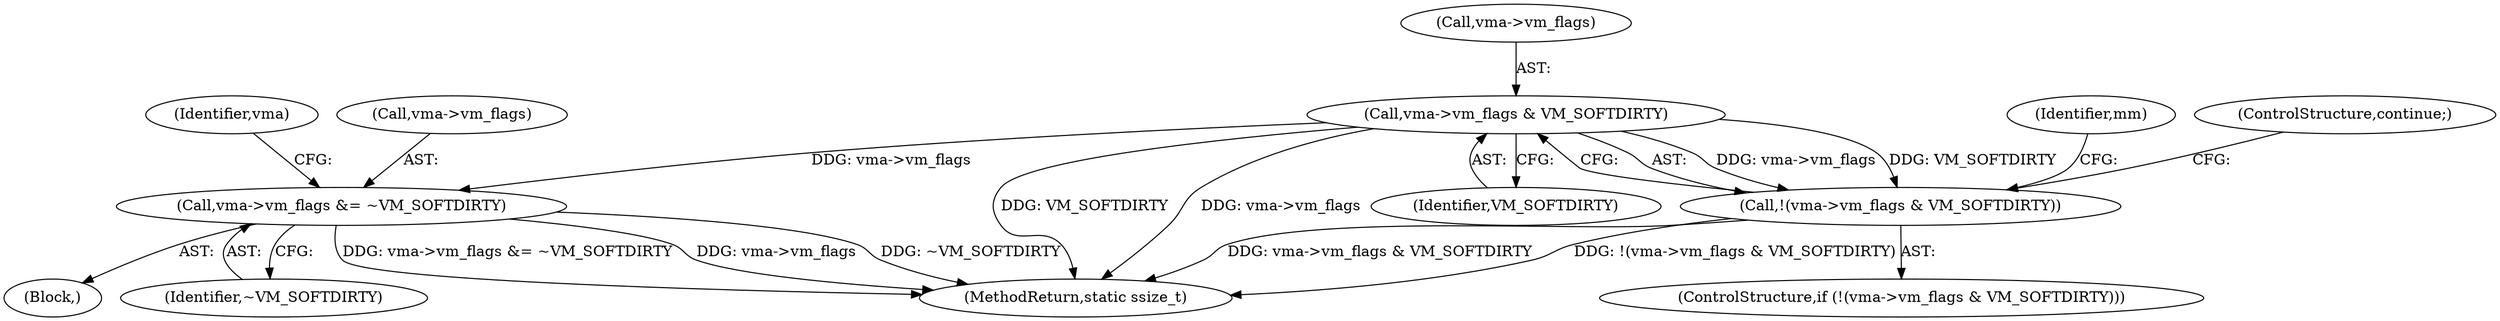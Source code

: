 digraph "0_linux_04f5866e41fb70690e28397487d8bd8eea7d712a_0@pointer" {
"1000251" [label="(Call,vma->vm_flags & VM_SOFTDIRTY)"];
"1000250" [label="(Call,!(vma->vm_flags & VM_SOFTDIRTY))"];
"1000298" [label="(Call,vma->vm_flags &= ~VM_SOFTDIRTY)"];
"1000302" [label="(Identifier,~VM_SOFTDIRTY)"];
"1000255" [label="(Identifier,VM_SOFTDIRTY)"];
"1000299" [label="(Call,vma->vm_flags)"];
"1000260" [label="(Identifier,mm)"];
"1000304" [label="(Identifier,vma)"];
"1000298" [label="(Call,vma->vm_flags &= ~VM_SOFTDIRTY)"];
"1000250" [label="(Call,!(vma->vm_flags & VM_SOFTDIRTY))"];
"1000297" [label="(Block,)"];
"1000251" [label="(Call,vma->vm_flags & VM_SOFTDIRTY)"];
"1000353" [label="(MethodReturn,static ssize_t)"];
"1000256" [label="(ControlStructure,continue;)"];
"1000249" [label="(ControlStructure,if (!(vma->vm_flags & VM_SOFTDIRTY)))"];
"1000252" [label="(Call,vma->vm_flags)"];
"1000251" -> "1000250"  [label="AST: "];
"1000251" -> "1000255"  [label="CFG: "];
"1000252" -> "1000251"  [label="AST: "];
"1000255" -> "1000251"  [label="AST: "];
"1000250" -> "1000251"  [label="CFG: "];
"1000251" -> "1000353"  [label="DDG: VM_SOFTDIRTY"];
"1000251" -> "1000353"  [label="DDG: vma->vm_flags"];
"1000251" -> "1000250"  [label="DDG: vma->vm_flags"];
"1000251" -> "1000250"  [label="DDG: VM_SOFTDIRTY"];
"1000251" -> "1000298"  [label="DDG: vma->vm_flags"];
"1000250" -> "1000249"  [label="AST: "];
"1000256" -> "1000250"  [label="CFG: "];
"1000260" -> "1000250"  [label="CFG: "];
"1000250" -> "1000353"  [label="DDG: vma->vm_flags & VM_SOFTDIRTY"];
"1000250" -> "1000353"  [label="DDG: !(vma->vm_flags & VM_SOFTDIRTY)"];
"1000298" -> "1000297"  [label="AST: "];
"1000298" -> "1000302"  [label="CFG: "];
"1000299" -> "1000298"  [label="AST: "];
"1000302" -> "1000298"  [label="AST: "];
"1000304" -> "1000298"  [label="CFG: "];
"1000298" -> "1000353"  [label="DDG: vma->vm_flags &= ~VM_SOFTDIRTY"];
"1000298" -> "1000353"  [label="DDG: vma->vm_flags"];
"1000298" -> "1000353"  [label="DDG: ~VM_SOFTDIRTY"];
}

